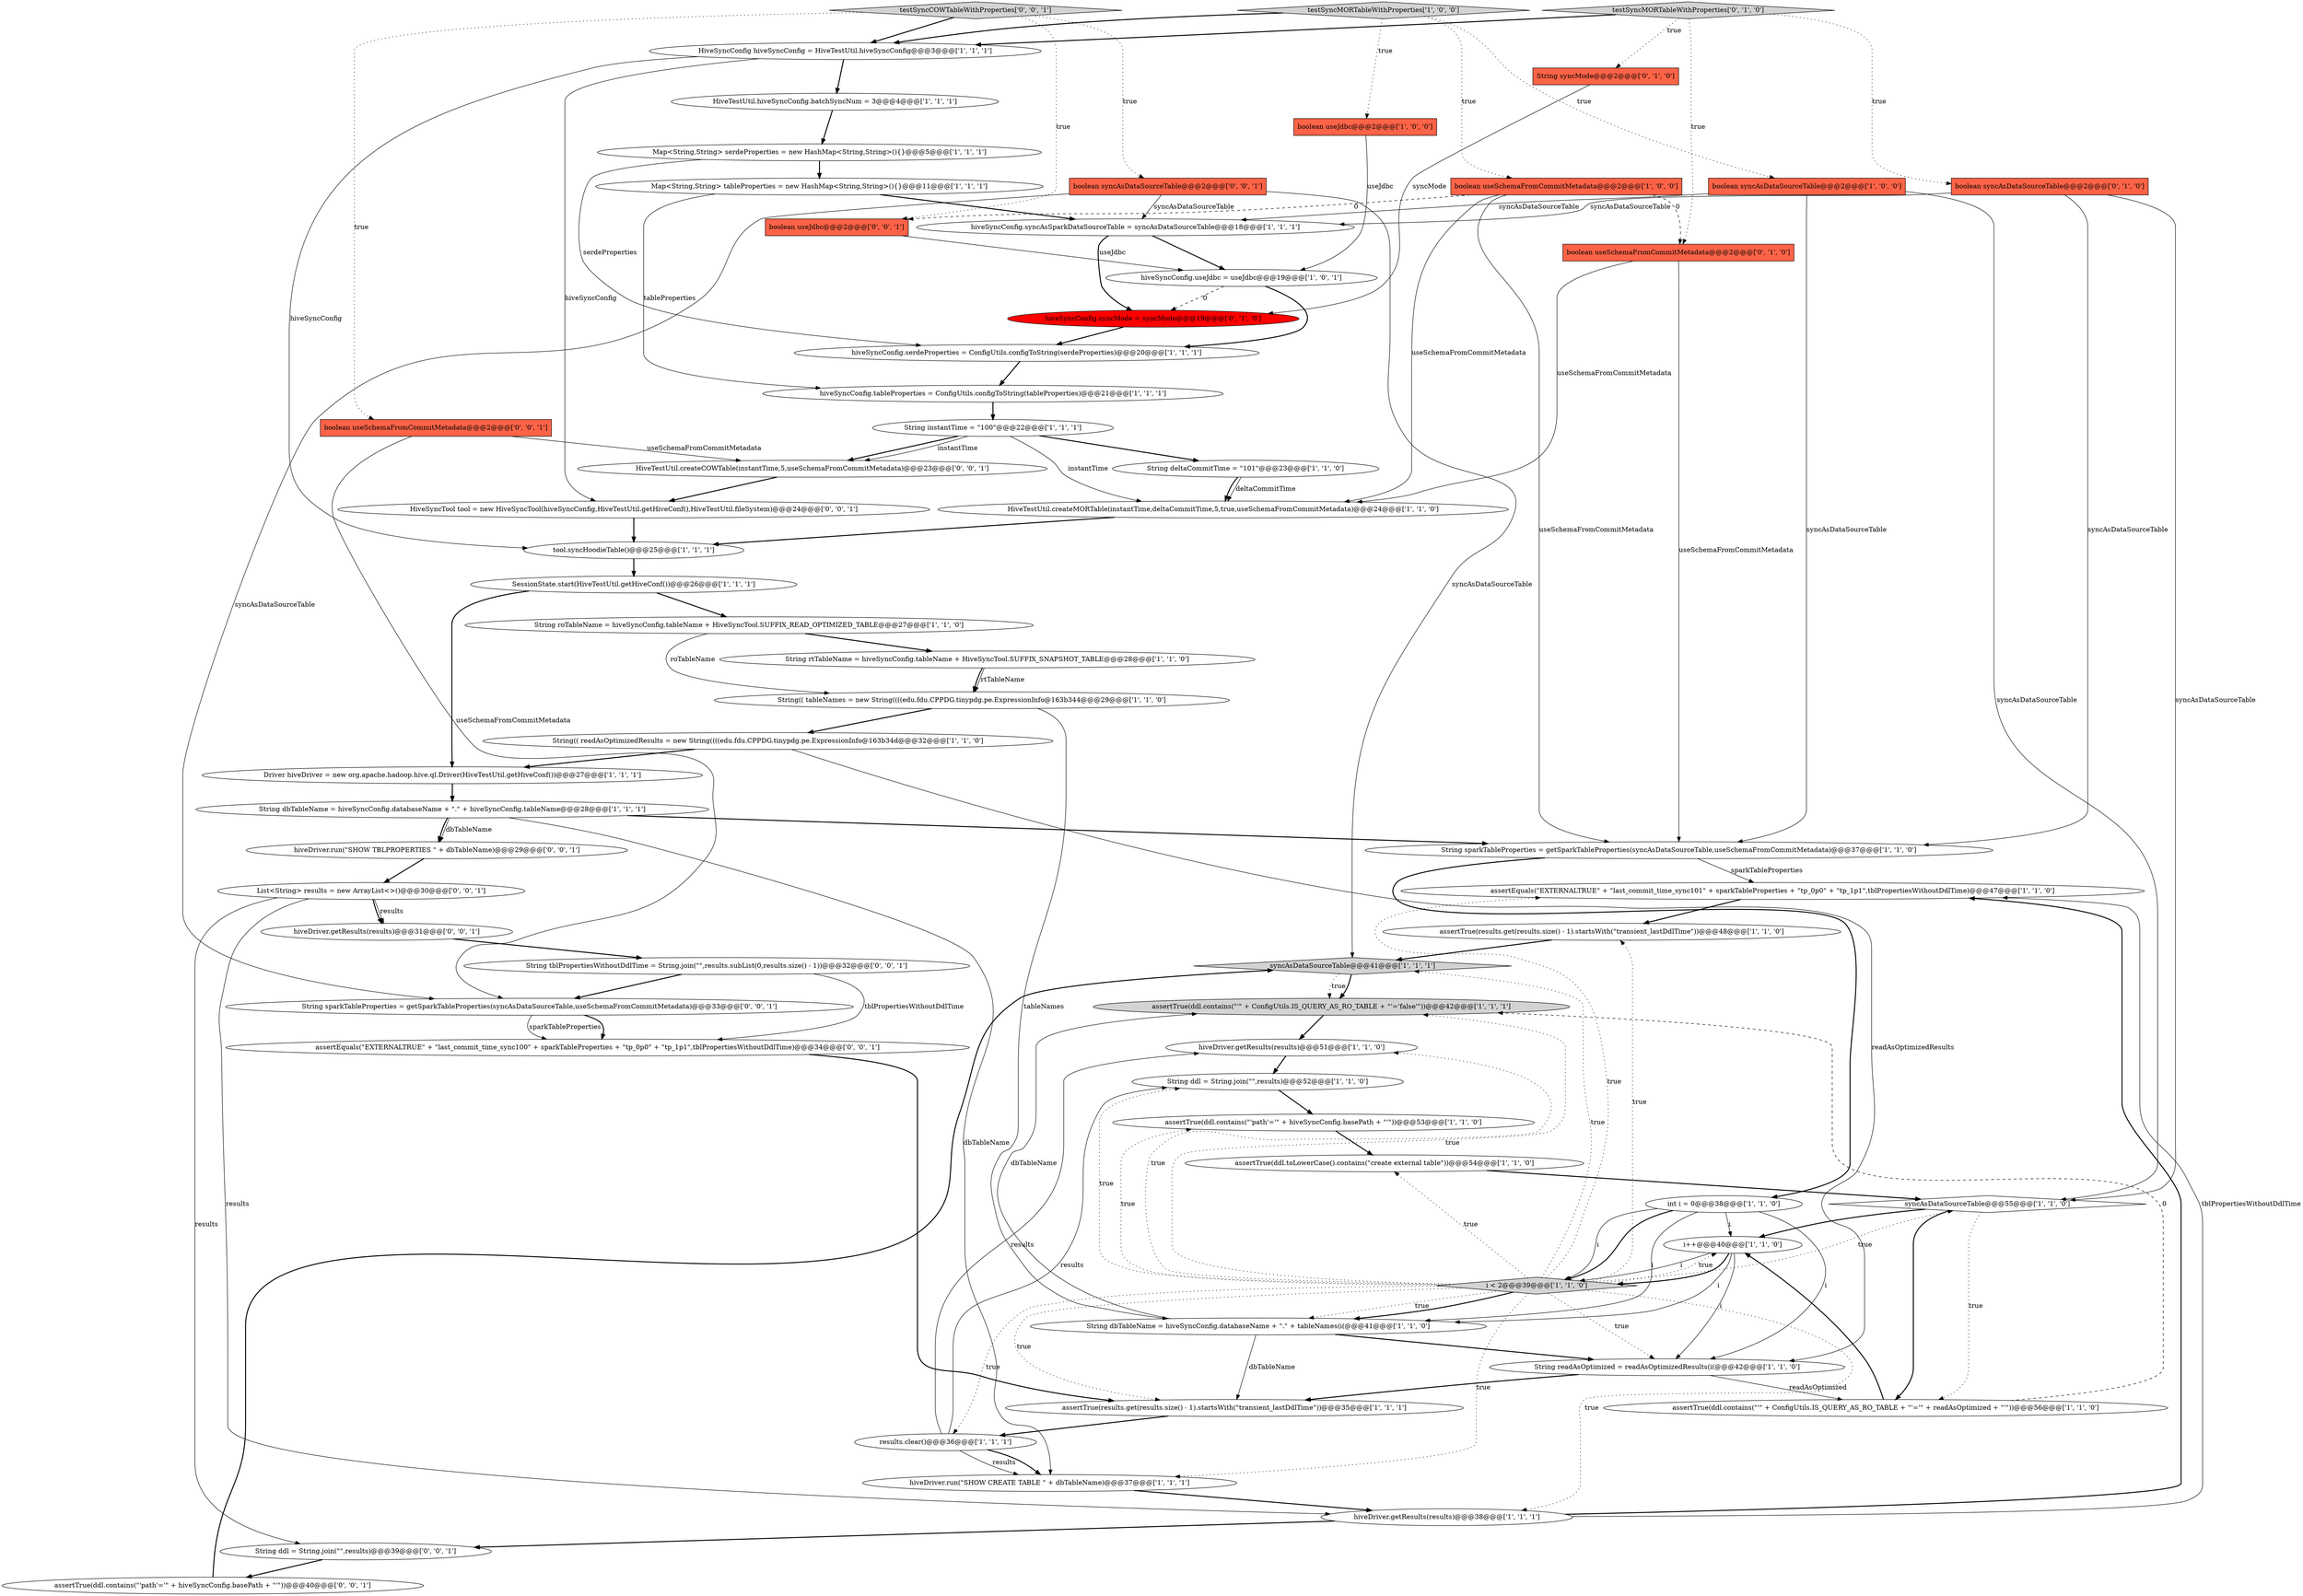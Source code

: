 digraph {
36 [style = filled, label = "assertEquals(\"EXTERNALTRUE\" + \"last_commit_time_sync101\" + sparkTableProperties + \"tp_0p0\" + \"tp_1p1\",tblPropertiesWithoutDdlTime)@@@47@@@['1', '1', '0']", fillcolor = white, shape = ellipse image = "AAA0AAABBB1BBB"];
33 [style = filled, label = "hiveSyncConfig.syncAsSparkDataSourceTable = syncAsDataSourceTable@@@18@@@['1', '1', '1']", fillcolor = white, shape = ellipse image = "AAA0AAABBB1BBB"];
24 [style = filled, label = "String dbTableName = hiveSyncConfig.databaseName + \".\" + tableNames(i(@@@41@@@['1', '1', '0']", fillcolor = white, shape = ellipse image = "AAA0AAABBB1BBB"];
30 [style = filled, label = "assertTrue(results.get(results.size() - 1).startsWith(\"transient_lastDdlTime\"))@@@48@@@['1', '1', '0']", fillcolor = white, shape = ellipse image = "AAA0AAABBB1BBB"];
37 [style = filled, label = "assertTrue(ddl.toLowerCase().contains(\"create external table\"))@@@54@@@['1', '1', '0']", fillcolor = white, shape = ellipse image = "AAA0AAABBB1BBB"];
25 [style = filled, label = "HiveTestUtil.createMORTable(instantTime,deltaCommitTime,5,true,useSchemaFromCommitMetadata)@@@24@@@['1', '1', '0']", fillcolor = white, shape = ellipse image = "AAA0AAABBB1BBB"];
43 [style = filled, label = "testSyncMORTableWithProperties['0', '1', '0']", fillcolor = lightgray, shape = diamond image = "AAA0AAABBB2BBB"];
54 [style = filled, label = "boolean syncAsDataSourceTable@@@2@@@['0', '0', '1']", fillcolor = tomato, shape = box image = "AAA0AAABBB3BBB"];
55 [style = filled, label = "boolean useSchemaFromCommitMetadata@@@2@@@['0', '0', '1']", fillcolor = tomato, shape = box image = "AAA0AAABBB3BBB"];
5 [style = filled, label = "assertTrue(ddl.contains(\"'path'='\" + hiveSyncConfig.basePath + \"'\"))@@@53@@@['1', '1', '0']", fillcolor = white, shape = ellipse image = "AAA0AAABBB1BBB"];
50 [style = filled, label = "assertEquals(\"EXTERNALTRUE\" + \"last_commit_time_sync100\" + sparkTableProperties + \"tp_0p0\" + \"tp_1p1\",tblPropertiesWithoutDdlTime)@@@34@@@['0', '0', '1']", fillcolor = white, shape = ellipse image = "AAA0AAABBB3BBB"];
44 [style = filled, label = "String syncMode@@@2@@@['0', '1', '0']", fillcolor = tomato, shape = box image = "AAA0AAABBB2BBB"];
59 [style = filled, label = "String ddl = String.join(\"\",results)@@@39@@@['0', '0', '1']", fillcolor = white, shape = ellipse image = "AAA0AAABBB3BBB"];
40 [style = filled, label = "SessionState.start(HiveTestUtil.getHiveConf())@@@26@@@['1', '1', '1']", fillcolor = white, shape = ellipse image = "AAA0AAABBB1BBB"];
7 [style = filled, label = "String sparkTableProperties = getSparkTableProperties(syncAsDataSourceTable,useSchemaFromCommitMetadata)@@@37@@@['1', '1', '0']", fillcolor = white, shape = ellipse image = "AAA0AAABBB1BBB"];
0 [style = filled, label = "Map<String,String> serdeProperties = new HashMap<String,String>(){}@@@5@@@['1', '1', '1']", fillcolor = white, shape = ellipse image = "AAA0AAABBB1BBB"];
58 [style = filled, label = "hiveDriver.getResults(results)@@@31@@@['0', '0', '1']", fillcolor = white, shape = ellipse image = "AAA0AAABBB3BBB"];
26 [style = filled, label = "int i = 0@@@38@@@['1', '1', '0']", fillcolor = white, shape = ellipse image = "AAA0AAABBB1BBB"];
10 [style = filled, label = "tool.syncHoodieTable()@@@25@@@['1', '1', '1']", fillcolor = white, shape = ellipse image = "AAA0AAABBB1BBB"];
38 [style = filled, label = "i++@@@40@@@['1', '1', '0']", fillcolor = white, shape = ellipse image = "AAA0AAABBB1BBB"];
16 [style = filled, label = "syncAsDataSourceTable@@@55@@@['1', '1', '0']", fillcolor = white, shape = diamond image = "AAA0AAABBB1BBB"];
27 [style = filled, label = "hiveDriver.getResults(results)@@@38@@@['1', '1', '1']", fillcolor = white, shape = ellipse image = "AAA0AAABBB1BBB"];
52 [style = filled, label = "String sparkTableProperties = getSparkTableProperties(syncAsDataSourceTable,useSchemaFromCommitMetadata)@@@33@@@['0', '0', '1']", fillcolor = white, shape = ellipse image = "AAA0AAABBB3BBB"];
22 [style = filled, label = "syncAsDataSourceTable@@@41@@@['1', '1', '1']", fillcolor = lightgray, shape = diamond image = "AAA0AAABBB1BBB"];
46 [style = filled, label = "boolean useSchemaFromCommitMetadata@@@2@@@['0', '1', '0']", fillcolor = tomato, shape = box image = "AAA1AAABBB2BBB"];
29 [style = filled, label = "assertTrue(results.get(results.size() - 1).startsWith(\"transient_lastDdlTime\"))@@@35@@@['1', '1', '1']", fillcolor = white, shape = ellipse image = "AAA0AAABBB1BBB"];
2 [style = filled, label = "hiveSyncConfig.tableProperties = ConfigUtils.configToString(tableProperties)@@@21@@@['1', '1', '1']", fillcolor = white, shape = ellipse image = "AAA0AAABBB1BBB"];
61 [style = filled, label = "HiveTestUtil.createCOWTable(instantTime,5,useSchemaFromCommitMetadata)@@@23@@@['0', '0', '1']", fillcolor = white, shape = ellipse image = "AAA0AAABBB3BBB"];
14 [style = filled, label = "String dbTableName = hiveSyncConfig.databaseName + \".\" + hiveSyncConfig.tableName@@@28@@@['1', '1', '1']", fillcolor = white, shape = ellipse image = "AAA0AAABBB1BBB"];
6 [style = filled, label = "assertTrue(ddl.contains(\"'\" + ConfigUtils.IS_QUERY_AS_RO_TABLE + \"'='\" + readAsOptimized + \"'\"))@@@56@@@['1', '1', '0']", fillcolor = white, shape = ellipse image = "AAA0AAABBB1BBB"];
34 [style = filled, label = "boolean useSchemaFromCommitMetadata@@@2@@@['1', '0', '0']", fillcolor = tomato, shape = box image = "AAA1AAABBB1BBB"];
56 [style = filled, label = "List<String> results = new ArrayList<>()@@@30@@@['0', '0', '1']", fillcolor = white, shape = ellipse image = "AAA0AAABBB3BBB"];
42 [style = filled, label = "assertTrue(ddl.contains(\"'\" + ConfigUtils.IS_QUERY_AS_RO_TABLE + \"'='false'\"))@@@42@@@['1', '1', '1']", fillcolor = lightgray, shape = ellipse image = "AAA0AAABBB1BBB"];
12 [style = filled, label = "String readAsOptimized = readAsOptimizedResults(i(@@@42@@@['1', '1', '0']", fillcolor = white, shape = ellipse image = "AAA0AAABBB1BBB"];
48 [style = filled, label = "hiveDriver.run(\"SHOW TBLPROPERTIES \" + dbTableName)@@@29@@@['0', '0', '1']", fillcolor = white, shape = ellipse image = "AAA0AAABBB3BBB"];
49 [style = filled, label = "HiveSyncTool tool = new HiveSyncTool(hiveSyncConfig,HiveTestUtil.getHiveConf(),HiveTestUtil.fileSystem)@@@24@@@['0', '0', '1']", fillcolor = white, shape = ellipse image = "AAA0AAABBB3BBB"];
32 [style = filled, label = "boolean syncAsDataSourceTable@@@2@@@['1', '0', '0']", fillcolor = tomato, shape = box image = "AAA0AAABBB1BBB"];
51 [style = filled, label = "String tblPropertiesWithoutDdlTime = String.join(\"\",results.subList(0,results.size() - 1))@@@32@@@['0', '0', '1']", fillcolor = white, shape = ellipse image = "AAA0AAABBB3BBB"];
3 [style = filled, label = "results.clear()@@@36@@@['1', '1', '1']", fillcolor = white, shape = ellipse image = "AAA0AAABBB1BBB"];
21 [style = filled, label = "HiveTestUtil.hiveSyncConfig.batchSyncNum = 3@@@4@@@['1', '1', '1']", fillcolor = white, shape = ellipse image = "AAA0AAABBB1BBB"];
4 [style = filled, label = "String roTableName = hiveSyncConfig.tableName + HiveSyncTool.SUFFIX_READ_OPTIMIZED_TABLE@@@27@@@['1', '1', '0']", fillcolor = white, shape = ellipse image = "AAA0AAABBB1BBB"];
47 [style = filled, label = "hiveSyncConfig.syncMode = syncMode@@@19@@@['0', '1', '0']", fillcolor = red, shape = ellipse image = "AAA1AAABBB2BBB"];
18 [style = filled, label = "hiveSyncConfig.useJdbc = useJdbc@@@19@@@['1', '0', '1']", fillcolor = white, shape = ellipse image = "AAA0AAABBB1BBB"];
13 [style = filled, label = "String(( readAsOptimizedResults = new String((((edu.fdu.CPPDG.tinypdg.pe.ExpressionInfo@163b34d@@@32@@@['1', '1', '0']", fillcolor = white, shape = ellipse image = "AAA0AAABBB1BBB"];
19 [style = filled, label = "Driver hiveDriver = new org.apache.hadoop.hive.ql.Driver(HiveTestUtil.getHiveConf())@@@27@@@['1', '1', '1']", fillcolor = white, shape = ellipse image = "AAA0AAABBB1BBB"];
1 [style = filled, label = "hiveSyncConfig.serdeProperties = ConfigUtils.configToString(serdeProperties)@@@20@@@['1', '1', '1']", fillcolor = white, shape = ellipse image = "AAA0AAABBB1BBB"];
31 [style = filled, label = "boolean useJdbc@@@2@@@['1', '0', '0']", fillcolor = tomato, shape = box image = "AAA0AAABBB1BBB"];
20 [style = filled, label = "testSyncMORTableWithProperties['1', '0', '0']", fillcolor = lightgray, shape = diamond image = "AAA0AAABBB1BBB"];
9 [style = filled, label = "String ddl = String.join(\"\",results)@@@52@@@['1', '1', '0']", fillcolor = white, shape = ellipse image = "AAA0AAABBB1BBB"];
11 [style = filled, label = "String(( tableNames = new String((((edu.fdu.CPPDG.tinypdg.pe.ExpressionInfo@163b344@@@29@@@['1', '1', '0']", fillcolor = white, shape = ellipse image = "AAA0AAABBB1BBB"];
35 [style = filled, label = "hiveDriver.getResults(results)@@@51@@@['1', '1', '0']", fillcolor = white, shape = ellipse image = "AAA0AAABBB1BBB"];
41 [style = filled, label = "String rtTableName = hiveSyncConfig.tableName + HiveSyncTool.SUFFIX_SNAPSHOT_TABLE@@@28@@@['1', '1', '0']", fillcolor = white, shape = ellipse image = "AAA0AAABBB1BBB"];
45 [style = filled, label = "boolean syncAsDataSourceTable@@@2@@@['0', '1', '0']", fillcolor = tomato, shape = box image = "AAA0AAABBB2BBB"];
17 [style = filled, label = "Map<String,String> tableProperties = new HashMap<String,String>(){}@@@11@@@['1', '1', '1']", fillcolor = white, shape = ellipse image = "AAA0AAABBB1BBB"];
8 [style = filled, label = "String deltaCommitTime = \"101\"@@@23@@@['1', '1', '0']", fillcolor = white, shape = ellipse image = "AAA0AAABBB1BBB"];
39 [style = filled, label = "hiveDriver.run(\"SHOW CREATE TABLE \" + dbTableName)@@@37@@@['1', '1', '1']", fillcolor = white, shape = ellipse image = "AAA0AAABBB1BBB"];
15 [style = filled, label = "i < 2@@@39@@@['1', '1', '0']", fillcolor = lightgray, shape = diamond image = "AAA0AAABBB1BBB"];
23 [style = filled, label = "String instantTime = \"100\"@@@22@@@['1', '1', '1']", fillcolor = white, shape = ellipse image = "AAA0AAABBB1BBB"];
28 [style = filled, label = "HiveSyncConfig hiveSyncConfig = HiveTestUtil.hiveSyncConfig@@@3@@@['1', '1', '1']", fillcolor = white, shape = ellipse image = "AAA0AAABBB1BBB"];
57 [style = filled, label = "boolean useJdbc@@@2@@@['0', '0', '1']", fillcolor = tomato, shape = box image = "AAA0AAABBB3BBB"];
53 [style = filled, label = "testSyncCOWTableWithProperties['0', '0', '1']", fillcolor = lightgray, shape = diamond image = "AAA0AAABBB3BBB"];
60 [style = filled, label = "assertTrue(ddl.contains(\"'path'='\" + hiveSyncConfig.basePath + \"'\"))@@@40@@@['0', '0', '1']", fillcolor = white, shape = ellipse image = "AAA0AAABBB3BBB"];
40->4 [style = bold, label=""];
45->7 [style = solid, label="syncAsDataSourceTable"];
44->47 [style = solid, label="syncMode"];
3->39 [style = solid, label="results"];
11->24 [style = solid, label="tableNames"];
60->22 [style = bold, label=""];
45->16 [style = solid, label="syncAsDataSourceTable"];
38->12 [style = solid, label="i"];
53->57 [style = dotted, label="true"];
55->52 [style = solid, label="useSchemaFromCommitMetadata"];
41->11 [style = bold, label=""];
38->24 [style = solid, label="i"];
38->15 [style = bold, label=""];
53->55 [style = dotted, label="true"];
54->33 [style = solid, label="syncAsDataSourceTable"];
26->15 [style = solid, label="i"];
3->9 [style = solid, label="results"];
14->7 [style = bold, label=""];
7->26 [style = bold, label=""];
15->9 [style = dotted, label="true"];
15->30 [style = dotted, label="true"];
2->23 [style = bold, label=""];
28->21 [style = bold, label=""];
33->18 [style = bold, label=""];
49->10 [style = bold, label=""];
22->42 [style = dotted, label="true"];
20->31 [style = dotted, label="true"];
34->7 [style = solid, label="useSchemaFromCommitMetadata"];
15->29 [style = dotted, label="true"];
56->59 [style = solid, label="results"];
11->13 [style = bold, label=""];
26->15 [style = bold, label=""];
38->15 [style = solid, label="i"];
43->46 [style = dotted, label="true"];
9->5 [style = bold, label=""];
8->25 [style = solid, label="deltaCommitTime"];
3->39 [style = bold, label=""];
25->10 [style = bold, label=""];
26->38 [style = solid, label="i"];
20->34 [style = dotted, label="true"];
14->48 [style = bold, label=""];
5->37 [style = bold, label=""];
32->7 [style = solid, label="syncAsDataSourceTable"];
52->50 [style = solid, label="sparkTableProperties"];
61->49 [style = bold, label=""];
50->29 [style = bold, label=""];
26->24 [style = solid, label="i"];
0->1 [style = solid, label="serdeProperties"];
59->60 [style = bold, label=""];
21->0 [style = bold, label=""];
0->17 [style = bold, label=""];
23->61 [style = bold, label=""];
16->6 [style = bold, label=""];
15->24 [style = dotted, label="true"];
6->42 [style = dashed, label="0"];
15->35 [style = dotted, label="true"];
23->8 [style = bold, label=""];
15->16 [style = dotted, label="true"];
15->27 [style = dotted, label="true"];
15->42 [style = dotted, label="true"];
15->3 [style = dotted, label="true"];
56->58 [style = bold, label=""];
36->30 [style = bold, label=""];
6->38 [style = bold, label=""];
27->36 [style = solid, label="tblPropertiesWithoutDdlTime"];
12->29 [style = bold, label=""];
33->47 [style = bold, label=""];
18->1 [style = bold, label=""];
58->51 [style = bold, label=""];
27->59 [style = bold, label=""];
57->18 [style = solid, label="useJdbc"];
15->12 [style = dotted, label="true"];
46->7 [style = solid, label="useSchemaFromCommitMetadata"];
23->25 [style = solid, label="instantTime"];
51->50 [style = solid, label="tblPropertiesWithoutDdlTime"];
37->16 [style = bold, label=""];
23->61 [style = solid, label="instantTime"];
47->1 [style = bold, label=""];
22->42 [style = bold, label=""];
15->5 [style = dotted, label="true"];
24->12 [style = bold, label=""];
17->2 [style = solid, label="tableProperties"];
14->39 [style = solid, label="dbTableName"];
35->9 [style = bold, label=""];
12->6 [style = solid, label="readAsOptimized"];
55->61 [style = solid, label="useSchemaFromCommitMetadata"];
40->19 [style = bold, label=""];
51->52 [style = bold, label=""];
28->49 [style = solid, label="hiveSyncConfig"];
4->41 [style = bold, label=""];
7->36 [style = solid, label="sparkTableProperties"];
28->10 [style = solid, label="hiveSyncConfig"];
43->44 [style = dotted, label="true"];
13->19 [style = bold, label=""];
19->14 [style = bold, label=""];
32->33 [style = solid, label="syncAsDataSourceTable"];
34->46 [style = dashed, label="0"];
10->40 [style = bold, label=""];
26->12 [style = solid, label="i"];
15->37 [style = dotted, label="true"];
52->50 [style = bold, label=""];
4->11 [style = solid, label="roTableName"];
1->2 [style = bold, label=""];
53->28 [style = bold, label=""];
56->58 [style = solid, label="results"];
18->47 [style = dashed, label="0"];
27->36 [style = bold, label=""];
30->22 [style = bold, label=""];
48->56 [style = bold, label=""];
24->42 [style = solid, label="dbTableName"];
15->39 [style = dotted, label="true"];
31->18 [style = solid, label="useJdbc"];
34->25 [style = solid, label="useSchemaFromCommitMetadata"];
29->3 [style = bold, label=""];
15->36 [style = dotted, label="true"];
20->28 [style = bold, label=""];
41->11 [style = solid, label="rtTableName"];
56->27 [style = solid, label="results"];
15->22 [style = dotted, label="true"];
17->33 [style = bold, label=""];
39->27 [style = bold, label=""];
24->29 [style = solid, label="dbTableName"];
43->28 [style = bold, label=""];
3->35 [style = solid, label="results"];
42->35 [style = bold, label=""];
45->33 [style = solid, label="syncAsDataSourceTable"];
14->48 [style = solid, label="dbTableName"];
34->57 [style = dashed, label="0"];
43->45 [style = dotted, label="true"];
46->25 [style = solid, label="useSchemaFromCommitMetadata"];
15->24 [style = bold, label=""];
32->16 [style = solid, label="syncAsDataSourceTable"];
15->38 [style = dotted, label="true"];
54->52 [style = solid, label="syncAsDataSourceTable"];
53->54 [style = dotted, label="true"];
54->22 [style = solid, label="syncAsDataSourceTable"];
20->32 [style = dotted, label="true"];
8->25 [style = bold, label=""];
16->38 [style = bold, label=""];
16->6 [style = dotted, label="true"];
13->12 [style = solid, label="readAsOptimizedResults"];
}
